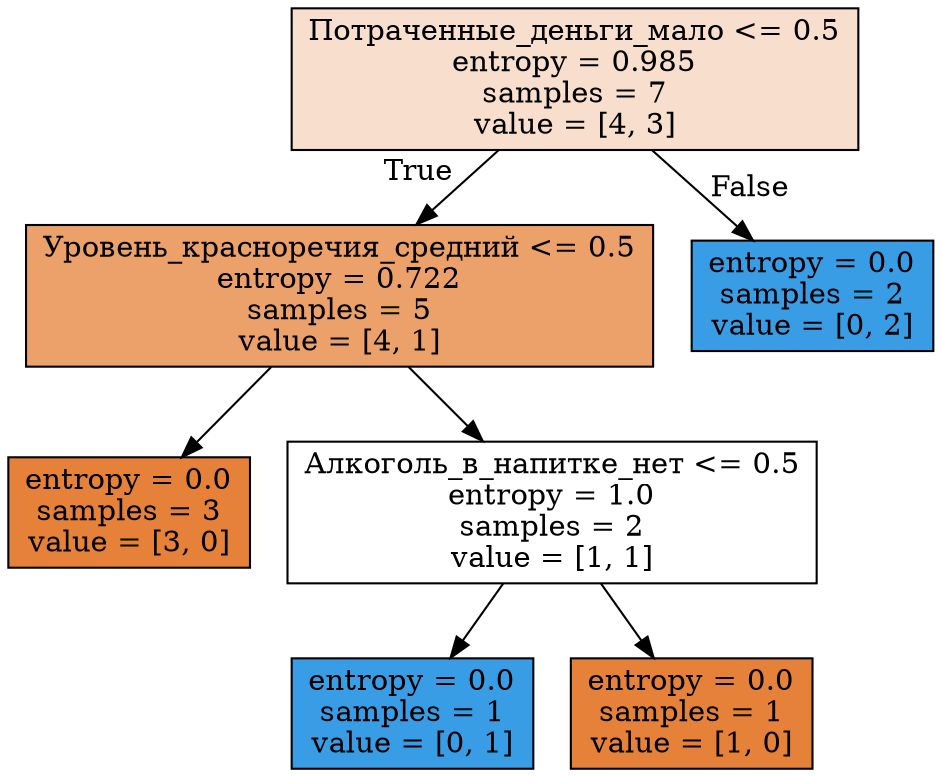 digraph Tree {
node [shape=box, style="filled", color="black"] ;
0 [label="Потраченные_деньги_мало <= 0.5\nentropy = 0.985\nsamples = 7\nvalue = [4, 3]", fillcolor="#e5813940"] ;
1 [label="Уровень_красноречия_средний <= 0.5\nentropy = 0.722\nsamples = 5\nvalue = [4, 1]", fillcolor="#e58139bf"] ;
0 -> 1 [labeldistance=2.5, labelangle=45, headlabel="True"] ;
2 [label="entropy = 0.0\nsamples = 3\nvalue = [3, 0]", fillcolor="#e58139ff"] ;
1 -> 2 ;
3 [label="Алкоголь_в_напитке_нет <= 0.5\nentropy = 1.0\nsamples = 2\nvalue = [1, 1]", fillcolor="#e5813900"] ;
1 -> 3 ;
4 [label="entropy = 0.0\nsamples = 1\nvalue = [0, 1]", fillcolor="#399de5ff"] ;
3 -> 4 ;
5 [label="entropy = 0.0\nsamples = 1\nvalue = [1, 0]", fillcolor="#e58139ff"] ;
3 -> 5 ;
6 [label="entropy = 0.0\nsamples = 2\nvalue = [0, 2]", fillcolor="#399de5ff"] ;
0 -> 6 [labeldistance=2.5, labelangle=-45, headlabel="False"] ;
}